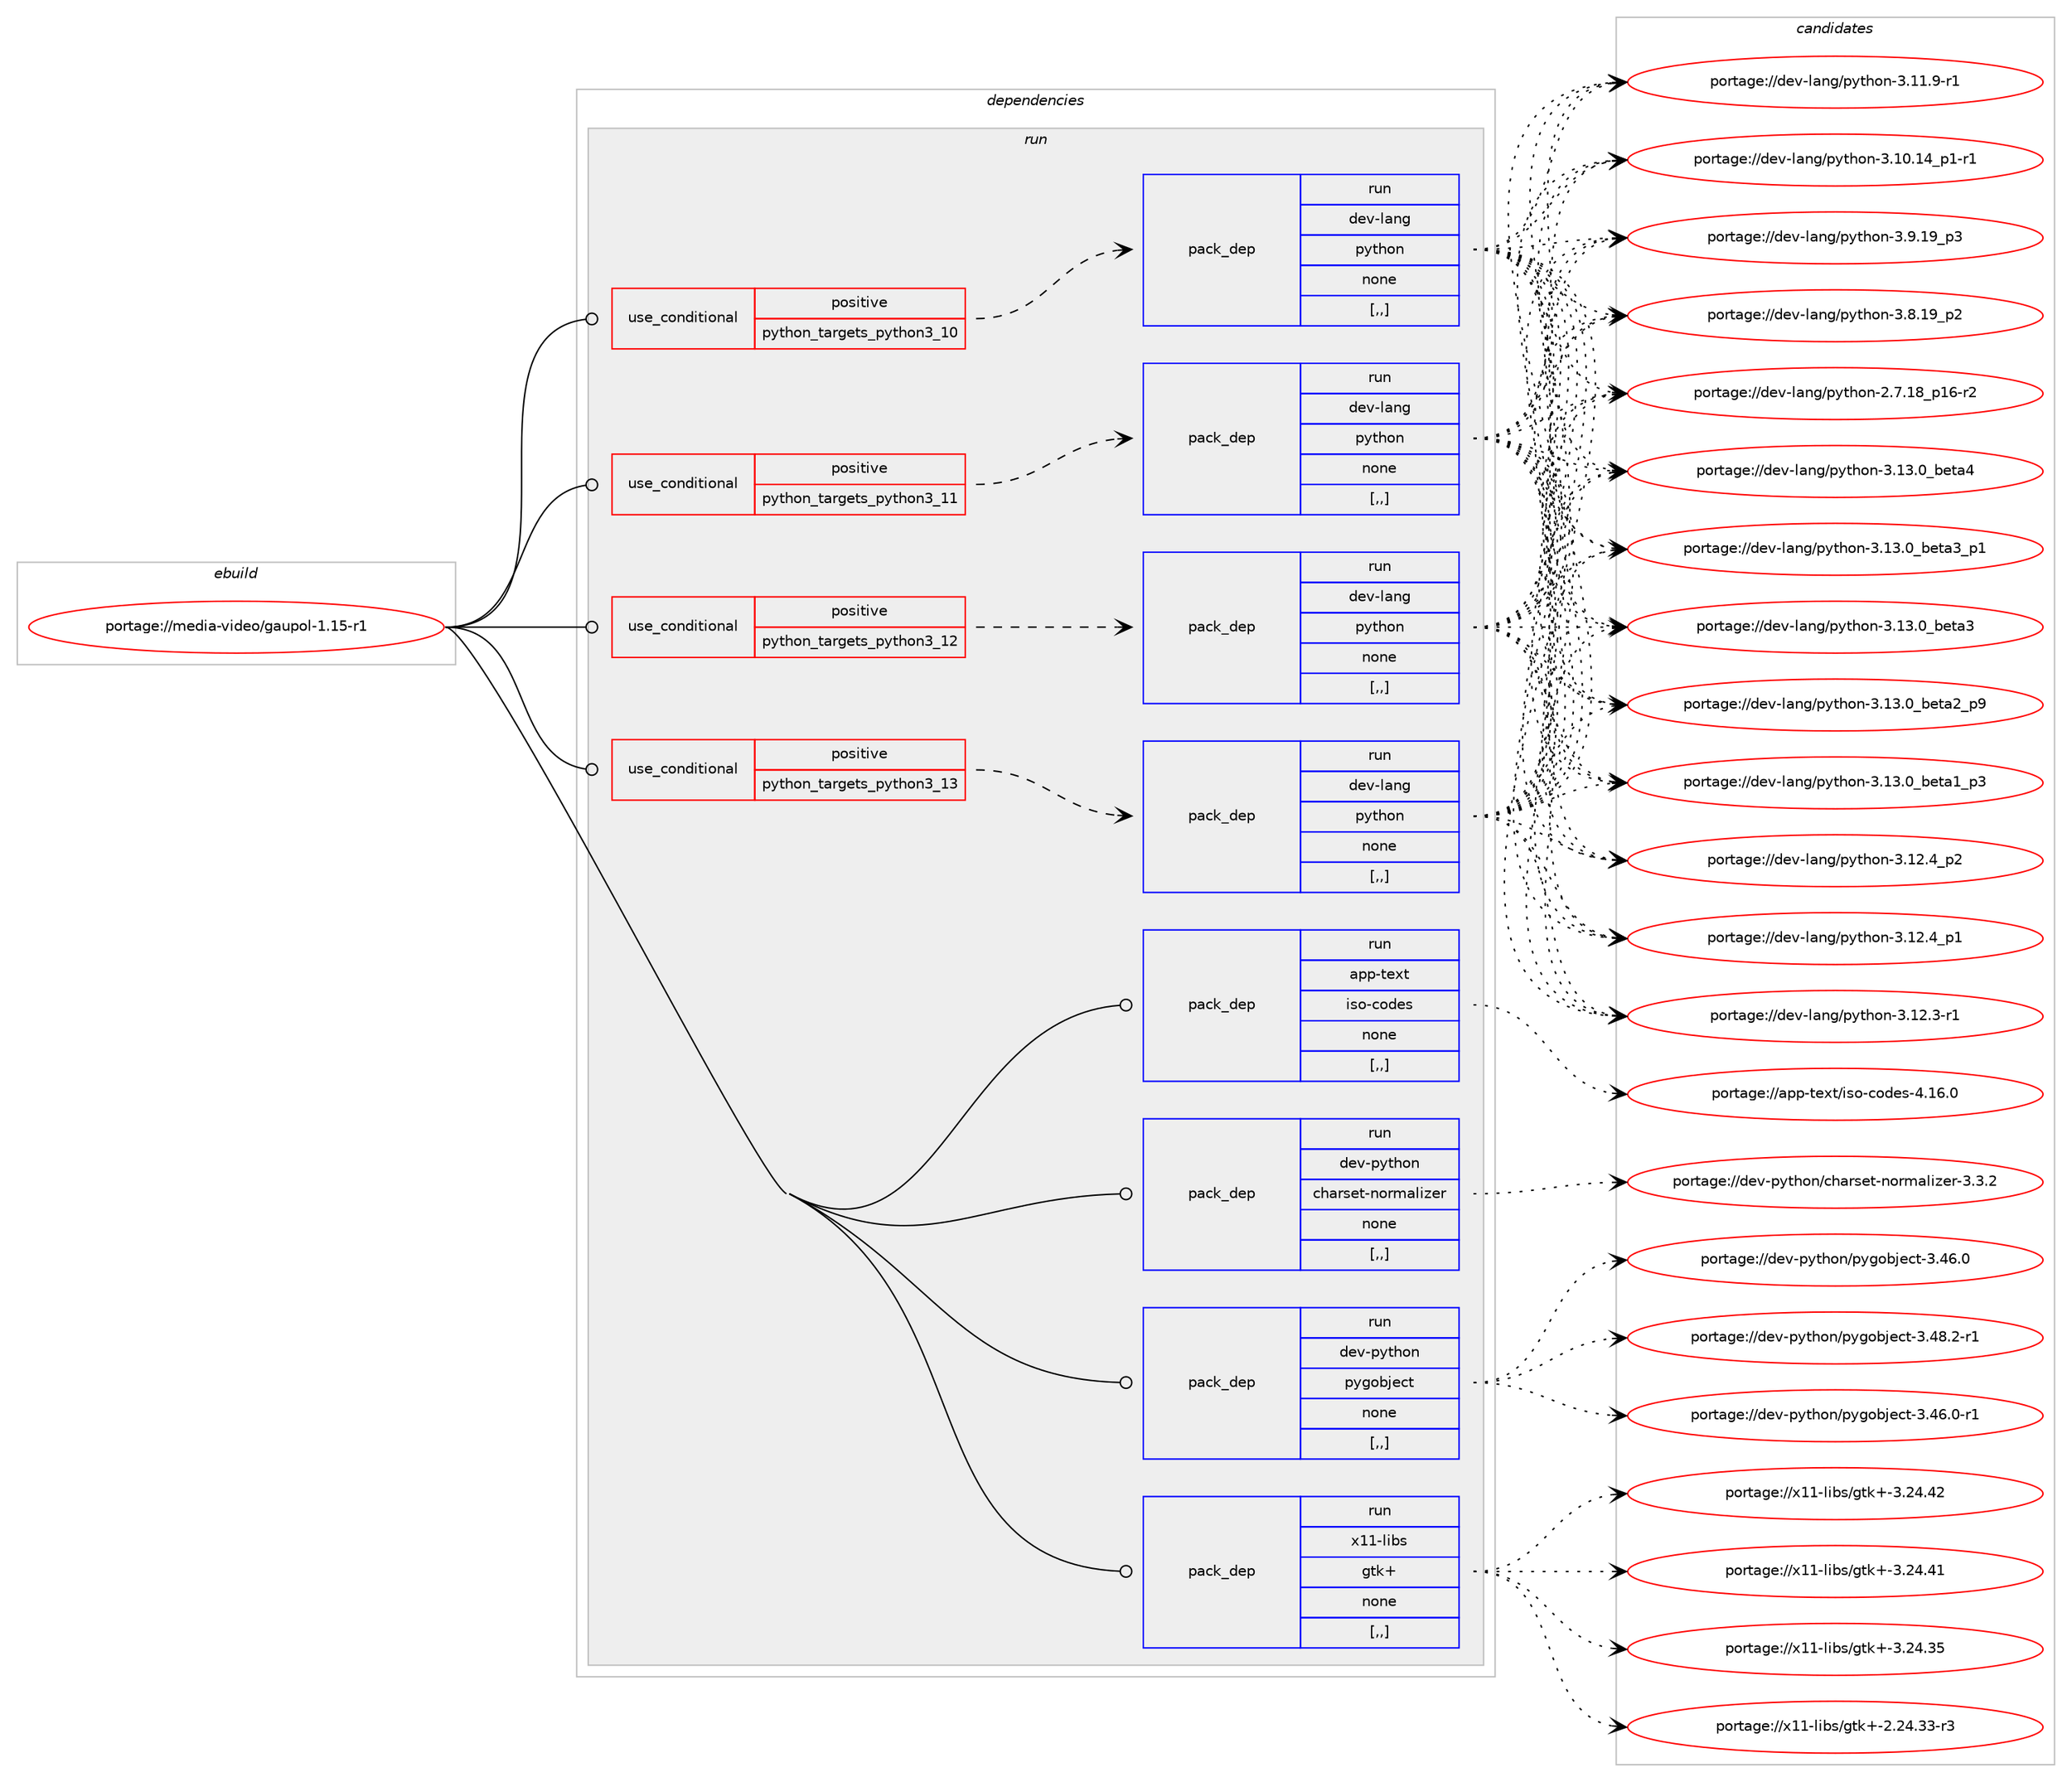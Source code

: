 digraph prolog {

# *************
# Graph options
# *************

newrank=true;
concentrate=true;
compound=true;
graph [rankdir=LR,fontname=Helvetica,fontsize=10,ranksep=1.5];#, ranksep=2.5, nodesep=0.2];
edge  [arrowhead=vee];
node  [fontname=Helvetica,fontsize=10];

# **********
# The ebuild
# **********

subgraph cluster_leftcol {
color=gray;
label=<<i>ebuild</i>>;
id [label="portage://media-video/gaupol-1.15-r1", color=red, width=4, href="../media-video/gaupol-1.15-r1.svg"];
}

# ****************
# The dependencies
# ****************

subgraph cluster_midcol {
color=gray;
label=<<i>dependencies</i>>;
subgraph cluster_compile {
fillcolor="#eeeeee";
style=filled;
label=<<i>compile</i>>;
}
subgraph cluster_compileandrun {
fillcolor="#eeeeee";
style=filled;
label=<<i>compile and run</i>>;
}
subgraph cluster_run {
fillcolor="#eeeeee";
style=filled;
label=<<i>run</i>>;
subgraph cond83886 {
dependency328044 [label=<<TABLE BORDER="0" CELLBORDER="1" CELLSPACING="0" CELLPADDING="4"><TR><TD ROWSPAN="3" CELLPADDING="10">use_conditional</TD></TR><TR><TD>positive</TD></TR><TR><TD>python_targets_python3_10</TD></TR></TABLE>>, shape=none, color=red];
subgraph pack241648 {
dependency328045 [label=<<TABLE BORDER="0" CELLBORDER="1" CELLSPACING="0" CELLPADDING="4" WIDTH="220"><TR><TD ROWSPAN="6" CELLPADDING="30">pack_dep</TD></TR><TR><TD WIDTH="110">run</TD></TR><TR><TD>dev-lang</TD></TR><TR><TD>python</TD></TR><TR><TD>none</TD></TR><TR><TD>[,,]</TD></TR></TABLE>>, shape=none, color=blue];
}
dependency328044:e -> dependency328045:w [weight=20,style="dashed",arrowhead="vee"];
}
id:e -> dependency328044:w [weight=20,style="solid",arrowhead="odot"];
subgraph cond83887 {
dependency328046 [label=<<TABLE BORDER="0" CELLBORDER="1" CELLSPACING="0" CELLPADDING="4"><TR><TD ROWSPAN="3" CELLPADDING="10">use_conditional</TD></TR><TR><TD>positive</TD></TR><TR><TD>python_targets_python3_11</TD></TR></TABLE>>, shape=none, color=red];
subgraph pack241649 {
dependency328047 [label=<<TABLE BORDER="0" CELLBORDER="1" CELLSPACING="0" CELLPADDING="4" WIDTH="220"><TR><TD ROWSPAN="6" CELLPADDING="30">pack_dep</TD></TR><TR><TD WIDTH="110">run</TD></TR><TR><TD>dev-lang</TD></TR><TR><TD>python</TD></TR><TR><TD>none</TD></TR><TR><TD>[,,]</TD></TR></TABLE>>, shape=none, color=blue];
}
dependency328046:e -> dependency328047:w [weight=20,style="dashed",arrowhead="vee"];
}
id:e -> dependency328046:w [weight=20,style="solid",arrowhead="odot"];
subgraph cond83888 {
dependency328048 [label=<<TABLE BORDER="0" CELLBORDER="1" CELLSPACING="0" CELLPADDING="4"><TR><TD ROWSPAN="3" CELLPADDING="10">use_conditional</TD></TR><TR><TD>positive</TD></TR><TR><TD>python_targets_python3_12</TD></TR></TABLE>>, shape=none, color=red];
subgraph pack241650 {
dependency328049 [label=<<TABLE BORDER="0" CELLBORDER="1" CELLSPACING="0" CELLPADDING="4" WIDTH="220"><TR><TD ROWSPAN="6" CELLPADDING="30">pack_dep</TD></TR><TR><TD WIDTH="110">run</TD></TR><TR><TD>dev-lang</TD></TR><TR><TD>python</TD></TR><TR><TD>none</TD></TR><TR><TD>[,,]</TD></TR></TABLE>>, shape=none, color=blue];
}
dependency328048:e -> dependency328049:w [weight=20,style="dashed",arrowhead="vee"];
}
id:e -> dependency328048:w [weight=20,style="solid",arrowhead="odot"];
subgraph cond83889 {
dependency328050 [label=<<TABLE BORDER="0" CELLBORDER="1" CELLSPACING="0" CELLPADDING="4"><TR><TD ROWSPAN="3" CELLPADDING="10">use_conditional</TD></TR><TR><TD>positive</TD></TR><TR><TD>python_targets_python3_13</TD></TR></TABLE>>, shape=none, color=red];
subgraph pack241651 {
dependency328051 [label=<<TABLE BORDER="0" CELLBORDER="1" CELLSPACING="0" CELLPADDING="4" WIDTH="220"><TR><TD ROWSPAN="6" CELLPADDING="30">pack_dep</TD></TR><TR><TD WIDTH="110">run</TD></TR><TR><TD>dev-lang</TD></TR><TR><TD>python</TD></TR><TR><TD>none</TD></TR><TR><TD>[,,]</TD></TR></TABLE>>, shape=none, color=blue];
}
dependency328050:e -> dependency328051:w [weight=20,style="dashed",arrowhead="vee"];
}
id:e -> dependency328050:w [weight=20,style="solid",arrowhead="odot"];
subgraph pack241652 {
dependency328052 [label=<<TABLE BORDER="0" CELLBORDER="1" CELLSPACING="0" CELLPADDING="4" WIDTH="220"><TR><TD ROWSPAN="6" CELLPADDING="30">pack_dep</TD></TR><TR><TD WIDTH="110">run</TD></TR><TR><TD>app-text</TD></TR><TR><TD>iso-codes</TD></TR><TR><TD>none</TD></TR><TR><TD>[,,]</TD></TR></TABLE>>, shape=none, color=blue];
}
id:e -> dependency328052:w [weight=20,style="solid",arrowhead="odot"];
subgraph pack241653 {
dependency328053 [label=<<TABLE BORDER="0" CELLBORDER="1" CELLSPACING="0" CELLPADDING="4" WIDTH="220"><TR><TD ROWSPAN="6" CELLPADDING="30">pack_dep</TD></TR><TR><TD WIDTH="110">run</TD></TR><TR><TD>dev-python</TD></TR><TR><TD>charset-normalizer</TD></TR><TR><TD>none</TD></TR><TR><TD>[,,]</TD></TR></TABLE>>, shape=none, color=blue];
}
id:e -> dependency328053:w [weight=20,style="solid",arrowhead="odot"];
subgraph pack241654 {
dependency328054 [label=<<TABLE BORDER="0" CELLBORDER="1" CELLSPACING="0" CELLPADDING="4" WIDTH="220"><TR><TD ROWSPAN="6" CELLPADDING="30">pack_dep</TD></TR><TR><TD WIDTH="110">run</TD></TR><TR><TD>dev-python</TD></TR><TR><TD>pygobject</TD></TR><TR><TD>none</TD></TR><TR><TD>[,,]</TD></TR></TABLE>>, shape=none, color=blue];
}
id:e -> dependency328054:w [weight=20,style="solid",arrowhead="odot"];
subgraph pack241655 {
dependency328055 [label=<<TABLE BORDER="0" CELLBORDER="1" CELLSPACING="0" CELLPADDING="4" WIDTH="220"><TR><TD ROWSPAN="6" CELLPADDING="30">pack_dep</TD></TR><TR><TD WIDTH="110">run</TD></TR><TR><TD>x11-libs</TD></TR><TR><TD>gtk+</TD></TR><TR><TD>none</TD></TR><TR><TD>[,,]</TD></TR></TABLE>>, shape=none, color=blue];
}
id:e -> dependency328055:w [weight=20,style="solid",arrowhead="odot"];
}
}

# **************
# The candidates
# **************

subgraph cluster_choices {
rank=same;
color=gray;
label=<<i>candidates</i>>;

subgraph choice241648 {
color=black;
nodesep=1;
choice1001011184510897110103471121211161041111104551464951464895981011169752 [label="portage://dev-lang/python-3.13.0_beta4", color=red, width=4,href="../dev-lang/python-3.13.0_beta4.svg"];
choice10010111845108971101034711212111610411111045514649514648959810111697519511249 [label="portage://dev-lang/python-3.13.0_beta3_p1", color=red, width=4,href="../dev-lang/python-3.13.0_beta3_p1.svg"];
choice1001011184510897110103471121211161041111104551464951464895981011169751 [label="portage://dev-lang/python-3.13.0_beta3", color=red, width=4,href="../dev-lang/python-3.13.0_beta3.svg"];
choice10010111845108971101034711212111610411111045514649514648959810111697509511257 [label="portage://dev-lang/python-3.13.0_beta2_p9", color=red, width=4,href="../dev-lang/python-3.13.0_beta2_p9.svg"];
choice10010111845108971101034711212111610411111045514649514648959810111697499511251 [label="portage://dev-lang/python-3.13.0_beta1_p3", color=red, width=4,href="../dev-lang/python-3.13.0_beta1_p3.svg"];
choice100101118451089711010347112121116104111110455146495046529511250 [label="portage://dev-lang/python-3.12.4_p2", color=red, width=4,href="../dev-lang/python-3.12.4_p2.svg"];
choice100101118451089711010347112121116104111110455146495046529511249 [label="portage://dev-lang/python-3.12.4_p1", color=red, width=4,href="../dev-lang/python-3.12.4_p1.svg"];
choice100101118451089711010347112121116104111110455146495046514511449 [label="portage://dev-lang/python-3.12.3-r1", color=red, width=4,href="../dev-lang/python-3.12.3-r1.svg"];
choice100101118451089711010347112121116104111110455146494946574511449 [label="portage://dev-lang/python-3.11.9-r1", color=red, width=4,href="../dev-lang/python-3.11.9-r1.svg"];
choice100101118451089711010347112121116104111110455146494846495295112494511449 [label="portage://dev-lang/python-3.10.14_p1-r1", color=red, width=4,href="../dev-lang/python-3.10.14_p1-r1.svg"];
choice100101118451089711010347112121116104111110455146574649579511251 [label="portage://dev-lang/python-3.9.19_p3", color=red, width=4,href="../dev-lang/python-3.9.19_p3.svg"];
choice100101118451089711010347112121116104111110455146564649579511250 [label="portage://dev-lang/python-3.8.19_p2", color=red, width=4,href="../dev-lang/python-3.8.19_p2.svg"];
choice100101118451089711010347112121116104111110455046554649569511249544511450 [label="portage://dev-lang/python-2.7.18_p16-r2", color=red, width=4,href="../dev-lang/python-2.7.18_p16-r2.svg"];
dependency328045:e -> choice1001011184510897110103471121211161041111104551464951464895981011169752:w [style=dotted,weight="100"];
dependency328045:e -> choice10010111845108971101034711212111610411111045514649514648959810111697519511249:w [style=dotted,weight="100"];
dependency328045:e -> choice1001011184510897110103471121211161041111104551464951464895981011169751:w [style=dotted,weight="100"];
dependency328045:e -> choice10010111845108971101034711212111610411111045514649514648959810111697509511257:w [style=dotted,weight="100"];
dependency328045:e -> choice10010111845108971101034711212111610411111045514649514648959810111697499511251:w [style=dotted,weight="100"];
dependency328045:e -> choice100101118451089711010347112121116104111110455146495046529511250:w [style=dotted,weight="100"];
dependency328045:e -> choice100101118451089711010347112121116104111110455146495046529511249:w [style=dotted,weight="100"];
dependency328045:e -> choice100101118451089711010347112121116104111110455146495046514511449:w [style=dotted,weight="100"];
dependency328045:e -> choice100101118451089711010347112121116104111110455146494946574511449:w [style=dotted,weight="100"];
dependency328045:e -> choice100101118451089711010347112121116104111110455146494846495295112494511449:w [style=dotted,weight="100"];
dependency328045:e -> choice100101118451089711010347112121116104111110455146574649579511251:w [style=dotted,weight="100"];
dependency328045:e -> choice100101118451089711010347112121116104111110455146564649579511250:w [style=dotted,weight="100"];
dependency328045:e -> choice100101118451089711010347112121116104111110455046554649569511249544511450:w [style=dotted,weight="100"];
}
subgraph choice241649 {
color=black;
nodesep=1;
choice1001011184510897110103471121211161041111104551464951464895981011169752 [label="portage://dev-lang/python-3.13.0_beta4", color=red, width=4,href="../dev-lang/python-3.13.0_beta4.svg"];
choice10010111845108971101034711212111610411111045514649514648959810111697519511249 [label="portage://dev-lang/python-3.13.0_beta3_p1", color=red, width=4,href="../dev-lang/python-3.13.0_beta3_p1.svg"];
choice1001011184510897110103471121211161041111104551464951464895981011169751 [label="portage://dev-lang/python-3.13.0_beta3", color=red, width=4,href="../dev-lang/python-3.13.0_beta3.svg"];
choice10010111845108971101034711212111610411111045514649514648959810111697509511257 [label="portage://dev-lang/python-3.13.0_beta2_p9", color=red, width=4,href="../dev-lang/python-3.13.0_beta2_p9.svg"];
choice10010111845108971101034711212111610411111045514649514648959810111697499511251 [label="portage://dev-lang/python-3.13.0_beta1_p3", color=red, width=4,href="../dev-lang/python-3.13.0_beta1_p3.svg"];
choice100101118451089711010347112121116104111110455146495046529511250 [label="portage://dev-lang/python-3.12.4_p2", color=red, width=4,href="../dev-lang/python-3.12.4_p2.svg"];
choice100101118451089711010347112121116104111110455146495046529511249 [label="portage://dev-lang/python-3.12.4_p1", color=red, width=4,href="../dev-lang/python-3.12.4_p1.svg"];
choice100101118451089711010347112121116104111110455146495046514511449 [label="portage://dev-lang/python-3.12.3-r1", color=red, width=4,href="../dev-lang/python-3.12.3-r1.svg"];
choice100101118451089711010347112121116104111110455146494946574511449 [label="portage://dev-lang/python-3.11.9-r1", color=red, width=4,href="../dev-lang/python-3.11.9-r1.svg"];
choice100101118451089711010347112121116104111110455146494846495295112494511449 [label="portage://dev-lang/python-3.10.14_p1-r1", color=red, width=4,href="../dev-lang/python-3.10.14_p1-r1.svg"];
choice100101118451089711010347112121116104111110455146574649579511251 [label="portage://dev-lang/python-3.9.19_p3", color=red, width=4,href="../dev-lang/python-3.9.19_p3.svg"];
choice100101118451089711010347112121116104111110455146564649579511250 [label="portage://dev-lang/python-3.8.19_p2", color=red, width=4,href="../dev-lang/python-3.8.19_p2.svg"];
choice100101118451089711010347112121116104111110455046554649569511249544511450 [label="portage://dev-lang/python-2.7.18_p16-r2", color=red, width=4,href="../dev-lang/python-2.7.18_p16-r2.svg"];
dependency328047:e -> choice1001011184510897110103471121211161041111104551464951464895981011169752:w [style=dotted,weight="100"];
dependency328047:e -> choice10010111845108971101034711212111610411111045514649514648959810111697519511249:w [style=dotted,weight="100"];
dependency328047:e -> choice1001011184510897110103471121211161041111104551464951464895981011169751:w [style=dotted,weight="100"];
dependency328047:e -> choice10010111845108971101034711212111610411111045514649514648959810111697509511257:w [style=dotted,weight="100"];
dependency328047:e -> choice10010111845108971101034711212111610411111045514649514648959810111697499511251:w [style=dotted,weight="100"];
dependency328047:e -> choice100101118451089711010347112121116104111110455146495046529511250:w [style=dotted,weight="100"];
dependency328047:e -> choice100101118451089711010347112121116104111110455146495046529511249:w [style=dotted,weight="100"];
dependency328047:e -> choice100101118451089711010347112121116104111110455146495046514511449:w [style=dotted,weight="100"];
dependency328047:e -> choice100101118451089711010347112121116104111110455146494946574511449:w [style=dotted,weight="100"];
dependency328047:e -> choice100101118451089711010347112121116104111110455146494846495295112494511449:w [style=dotted,weight="100"];
dependency328047:e -> choice100101118451089711010347112121116104111110455146574649579511251:w [style=dotted,weight="100"];
dependency328047:e -> choice100101118451089711010347112121116104111110455146564649579511250:w [style=dotted,weight="100"];
dependency328047:e -> choice100101118451089711010347112121116104111110455046554649569511249544511450:w [style=dotted,weight="100"];
}
subgraph choice241650 {
color=black;
nodesep=1;
choice1001011184510897110103471121211161041111104551464951464895981011169752 [label="portage://dev-lang/python-3.13.0_beta4", color=red, width=4,href="../dev-lang/python-3.13.0_beta4.svg"];
choice10010111845108971101034711212111610411111045514649514648959810111697519511249 [label="portage://dev-lang/python-3.13.0_beta3_p1", color=red, width=4,href="../dev-lang/python-3.13.0_beta3_p1.svg"];
choice1001011184510897110103471121211161041111104551464951464895981011169751 [label="portage://dev-lang/python-3.13.0_beta3", color=red, width=4,href="../dev-lang/python-3.13.0_beta3.svg"];
choice10010111845108971101034711212111610411111045514649514648959810111697509511257 [label="portage://dev-lang/python-3.13.0_beta2_p9", color=red, width=4,href="../dev-lang/python-3.13.0_beta2_p9.svg"];
choice10010111845108971101034711212111610411111045514649514648959810111697499511251 [label="portage://dev-lang/python-3.13.0_beta1_p3", color=red, width=4,href="../dev-lang/python-3.13.0_beta1_p3.svg"];
choice100101118451089711010347112121116104111110455146495046529511250 [label="portage://dev-lang/python-3.12.4_p2", color=red, width=4,href="../dev-lang/python-3.12.4_p2.svg"];
choice100101118451089711010347112121116104111110455146495046529511249 [label="portage://dev-lang/python-3.12.4_p1", color=red, width=4,href="../dev-lang/python-3.12.4_p1.svg"];
choice100101118451089711010347112121116104111110455146495046514511449 [label="portage://dev-lang/python-3.12.3-r1", color=red, width=4,href="../dev-lang/python-3.12.3-r1.svg"];
choice100101118451089711010347112121116104111110455146494946574511449 [label="portage://dev-lang/python-3.11.9-r1", color=red, width=4,href="../dev-lang/python-3.11.9-r1.svg"];
choice100101118451089711010347112121116104111110455146494846495295112494511449 [label="portage://dev-lang/python-3.10.14_p1-r1", color=red, width=4,href="../dev-lang/python-3.10.14_p1-r1.svg"];
choice100101118451089711010347112121116104111110455146574649579511251 [label="portage://dev-lang/python-3.9.19_p3", color=red, width=4,href="../dev-lang/python-3.9.19_p3.svg"];
choice100101118451089711010347112121116104111110455146564649579511250 [label="portage://dev-lang/python-3.8.19_p2", color=red, width=4,href="../dev-lang/python-3.8.19_p2.svg"];
choice100101118451089711010347112121116104111110455046554649569511249544511450 [label="portage://dev-lang/python-2.7.18_p16-r2", color=red, width=4,href="../dev-lang/python-2.7.18_p16-r2.svg"];
dependency328049:e -> choice1001011184510897110103471121211161041111104551464951464895981011169752:w [style=dotted,weight="100"];
dependency328049:e -> choice10010111845108971101034711212111610411111045514649514648959810111697519511249:w [style=dotted,weight="100"];
dependency328049:e -> choice1001011184510897110103471121211161041111104551464951464895981011169751:w [style=dotted,weight="100"];
dependency328049:e -> choice10010111845108971101034711212111610411111045514649514648959810111697509511257:w [style=dotted,weight="100"];
dependency328049:e -> choice10010111845108971101034711212111610411111045514649514648959810111697499511251:w [style=dotted,weight="100"];
dependency328049:e -> choice100101118451089711010347112121116104111110455146495046529511250:w [style=dotted,weight="100"];
dependency328049:e -> choice100101118451089711010347112121116104111110455146495046529511249:w [style=dotted,weight="100"];
dependency328049:e -> choice100101118451089711010347112121116104111110455146495046514511449:w [style=dotted,weight="100"];
dependency328049:e -> choice100101118451089711010347112121116104111110455146494946574511449:w [style=dotted,weight="100"];
dependency328049:e -> choice100101118451089711010347112121116104111110455146494846495295112494511449:w [style=dotted,weight="100"];
dependency328049:e -> choice100101118451089711010347112121116104111110455146574649579511251:w [style=dotted,weight="100"];
dependency328049:e -> choice100101118451089711010347112121116104111110455146564649579511250:w [style=dotted,weight="100"];
dependency328049:e -> choice100101118451089711010347112121116104111110455046554649569511249544511450:w [style=dotted,weight="100"];
}
subgraph choice241651 {
color=black;
nodesep=1;
choice1001011184510897110103471121211161041111104551464951464895981011169752 [label="portage://dev-lang/python-3.13.0_beta4", color=red, width=4,href="../dev-lang/python-3.13.0_beta4.svg"];
choice10010111845108971101034711212111610411111045514649514648959810111697519511249 [label="portage://dev-lang/python-3.13.0_beta3_p1", color=red, width=4,href="../dev-lang/python-3.13.0_beta3_p1.svg"];
choice1001011184510897110103471121211161041111104551464951464895981011169751 [label="portage://dev-lang/python-3.13.0_beta3", color=red, width=4,href="../dev-lang/python-3.13.0_beta3.svg"];
choice10010111845108971101034711212111610411111045514649514648959810111697509511257 [label="portage://dev-lang/python-3.13.0_beta2_p9", color=red, width=4,href="../dev-lang/python-3.13.0_beta2_p9.svg"];
choice10010111845108971101034711212111610411111045514649514648959810111697499511251 [label="portage://dev-lang/python-3.13.0_beta1_p3", color=red, width=4,href="../dev-lang/python-3.13.0_beta1_p3.svg"];
choice100101118451089711010347112121116104111110455146495046529511250 [label="portage://dev-lang/python-3.12.4_p2", color=red, width=4,href="../dev-lang/python-3.12.4_p2.svg"];
choice100101118451089711010347112121116104111110455146495046529511249 [label="portage://dev-lang/python-3.12.4_p1", color=red, width=4,href="../dev-lang/python-3.12.4_p1.svg"];
choice100101118451089711010347112121116104111110455146495046514511449 [label="portage://dev-lang/python-3.12.3-r1", color=red, width=4,href="../dev-lang/python-3.12.3-r1.svg"];
choice100101118451089711010347112121116104111110455146494946574511449 [label="portage://dev-lang/python-3.11.9-r1", color=red, width=4,href="../dev-lang/python-3.11.9-r1.svg"];
choice100101118451089711010347112121116104111110455146494846495295112494511449 [label="portage://dev-lang/python-3.10.14_p1-r1", color=red, width=4,href="../dev-lang/python-3.10.14_p1-r1.svg"];
choice100101118451089711010347112121116104111110455146574649579511251 [label="portage://dev-lang/python-3.9.19_p3", color=red, width=4,href="../dev-lang/python-3.9.19_p3.svg"];
choice100101118451089711010347112121116104111110455146564649579511250 [label="portage://dev-lang/python-3.8.19_p2", color=red, width=4,href="../dev-lang/python-3.8.19_p2.svg"];
choice100101118451089711010347112121116104111110455046554649569511249544511450 [label="portage://dev-lang/python-2.7.18_p16-r2", color=red, width=4,href="../dev-lang/python-2.7.18_p16-r2.svg"];
dependency328051:e -> choice1001011184510897110103471121211161041111104551464951464895981011169752:w [style=dotted,weight="100"];
dependency328051:e -> choice10010111845108971101034711212111610411111045514649514648959810111697519511249:w [style=dotted,weight="100"];
dependency328051:e -> choice1001011184510897110103471121211161041111104551464951464895981011169751:w [style=dotted,weight="100"];
dependency328051:e -> choice10010111845108971101034711212111610411111045514649514648959810111697509511257:w [style=dotted,weight="100"];
dependency328051:e -> choice10010111845108971101034711212111610411111045514649514648959810111697499511251:w [style=dotted,weight="100"];
dependency328051:e -> choice100101118451089711010347112121116104111110455146495046529511250:w [style=dotted,weight="100"];
dependency328051:e -> choice100101118451089711010347112121116104111110455146495046529511249:w [style=dotted,weight="100"];
dependency328051:e -> choice100101118451089711010347112121116104111110455146495046514511449:w [style=dotted,weight="100"];
dependency328051:e -> choice100101118451089711010347112121116104111110455146494946574511449:w [style=dotted,weight="100"];
dependency328051:e -> choice100101118451089711010347112121116104111110455146494846495295112494511449:w [style=dotted,weight="100"];
dependency328051:e -> choice100101118451089711010347112121116104111110455146574649579511251:w [style=dotted,weight="100"];
dependency328051:e -> choice100101118451089711010347112121116104111110455146564649579511250:w [style=dotted,weight="100"];
dependency328051:e -> choice100101118451089711010347112121116104111110455046554649569511249544511450:w [style=dotted,weight="100"];
}
subgraph choice241652 {
color=black;
nodesep=1;
choice971121124511610112011647105115111459911110010111545524649544648 [label="portage://app-text/iso-codes-4.16.0", color=red, width=4,href="../app-text/iso-codes-4.16.0.svg"];
dependency328052:e -> choice971121124511610112011647105115111459911110010111545524649544648:w [style=dotted,weight="100"];
}
subgraph choice241653 {
color=black;
nodesep=1;
choice100101118451121211161041111104799104971141151011164511011111410997108105122101114455146514650 [label="portage://dev-python/charset-normalizer-3.3.2", color=red, width=4,href="../dev-python/charset-normalizer-3.3.2.svg"];
dependency328053:e -> choice100101118451121211161041111104799104971141151011164511011111410997108105122101114455146514650:w [style=dotted,weight="100"];
}
subgraph choice241654 {
color=black;
nodesep=1;
choice10010111845112121116104111110471121211031119810610199116455146525646504511449 [label="portage://dev-python/pygobject-3.48.2-r1", color=red, width=4,href="../dev-python/pygobject-3.48.2-r1.svg"];
choice10010111845112121116104111110471121211031119810610199116455146525446484511449 [label="portage://dev-python/pygobject-3.46.0-r1", color=red, width=4,href="../dev-python/pygobject-3.46.0-r1.svg"];
choice1001011184511212111610411111047112121103111981061019911645514652544648 [label="portage://dev-python/pygobject-3.46.0", color=red, width=4,href="../dev-python/pygobject-3.46.0.svg"];
dependency328054:e -> choice10010111845112121116104111110471121211031119810610199116455146525646504511449:w [style=dotted,weight="100"];
dependency328054:e -> choice10010111845112121116104111110471121211031119810610199116455146525446484511449:w [style=dotted,weight="100"];
dependency328054:e -> choice1001011184511212111610411111047112121103111981061019911645514652544648:w [style=dotted,weight="100"];
}
subgraph choice241655 {
color=black;
nodesep=1;
choice1204949451081059811547103116107434551465052465250 [label="portage://x11-libs/gtk+-3.24.42", color=red, width=4,href="../x11-libs/gtk+-3.24.42.svg"];
choice1204949451081059811547103116107434551465052465249 [label="portage://x11-libs/gtk+-3.24.41", color=red, width=4,href="../x11-libs/gtk+-3.24.41.svg"];
choice1204949451081059811547103116107434551465052465153 [label="portage://x11-libs/gtk+-3.24.35", color=red, width=4,href="../x11-libs/gtk+-3.24.35.svg"];
choice12049494510810598115471031161074345504650524651514511451 [label="portage://x11-libs/gtk+-2.24.33-r3", color=red, width=4,href="../x11-libs/gtk+-2.24.33-r3.svg"];
dependency328055:e -> choice1204949451081059811547103116107434551465052465250:w [style=dotted,weight="100"];
dependency328055:e -> choice1204949451081059811547103116107434551465052465249:w [style=dotted,weight="100"];
dependency328055:e -> choice1204949451081059811547103116107434551465052465153:w [style=dotted,weight="100"];
dependency328055:e -> choice12049494510810598115471031161074345504650524651514511451:w [style=dotted,weight="100"];
}
}

}
